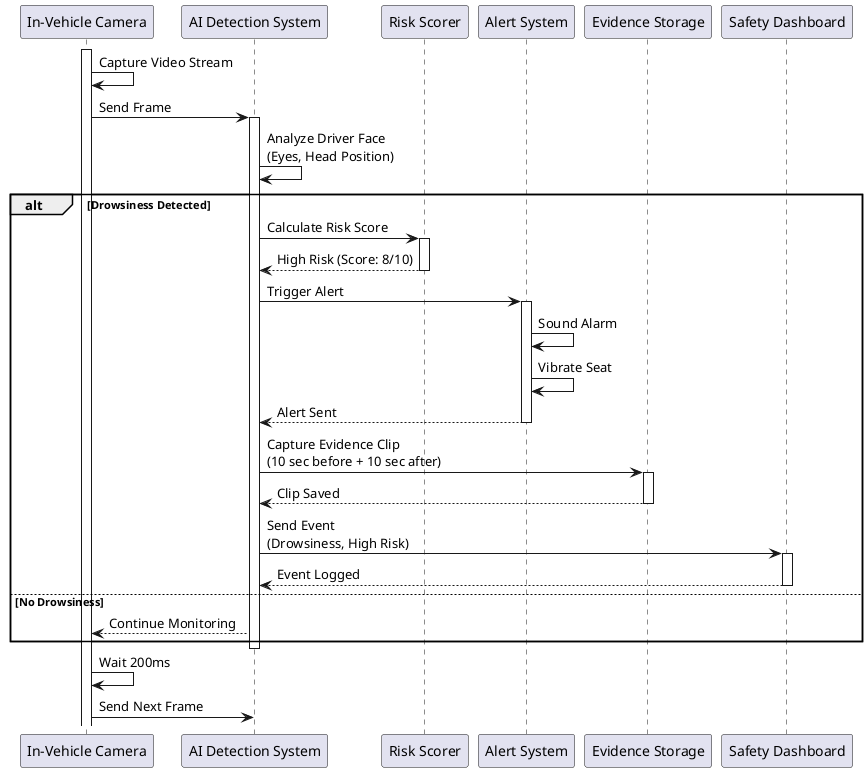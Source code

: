 @startuml AI Safety - Detect Drowsiness

participant "In-Vehicle Camera" as Camera
participant "AI Detection System" as AI
participant "Risk Scorer" as Risk
participant "Alert System" as Alert
participant "Evidence Storage" as Storage
participant "Safety Dashboard" as Dashboard

activate Camera
Camera -> Camera: Capture Video Stream

Camera -> AI: Send Frame
activate AI

AI -> AI: Analyze Driver Face\n(Eyes, Head Position)

alt Drowsiness Detected
    AI -> Risk: Calculate Risk Score
    activate Risk
    Risk --> AI: High Risk (Score: 8/10)
    deactivate Risk

    AI -> Alert: Trigger Alert
    activate Alert
    Alert -> Alert: Sound Alarm
    Alert -> Alert: Vibrate Seat
    Alert --> AI: Alert Sent
    deactivate Alert

    AI -> Storage: Capture Evidence Clip\n(10 sec before + 10 sec after)
    activate Storage
    Storage --> AI: Clip Saved
    deactivate Storage

    AI -> Dashboard: Send Event\n(Drowsiness, High Risk)
    activate Dashboard
    Dashboard --> AI: Event Logged
    deactivate Dashboard

else No Drowsiness
    AI --> Camera: Continue Monitoring
end

deactivate AI

Camera -> Camera: Wait 200ms
Camera -> AI: Send Next Frame

@enduml
